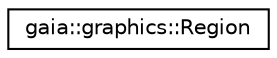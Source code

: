 digraph G
{
  edge [fontname="Helvetica",fontsize="10",labelfontname="Helvetica",labelfontsize="10"];
  node [fontname="Helvetica",fontsize="10",shape=record];
  rankdir=LR;
  Node1 [label="gaia::graphics::Region",height=0.2,width=0.4,color="black", fillcolor="white", style="filled",URL="$d6/df3/classgaia_1_1graphics_1_1_region.html",tooltip="A Region represents a graphic area which might contains Rect or any shapes decribed by Path..."];
}
